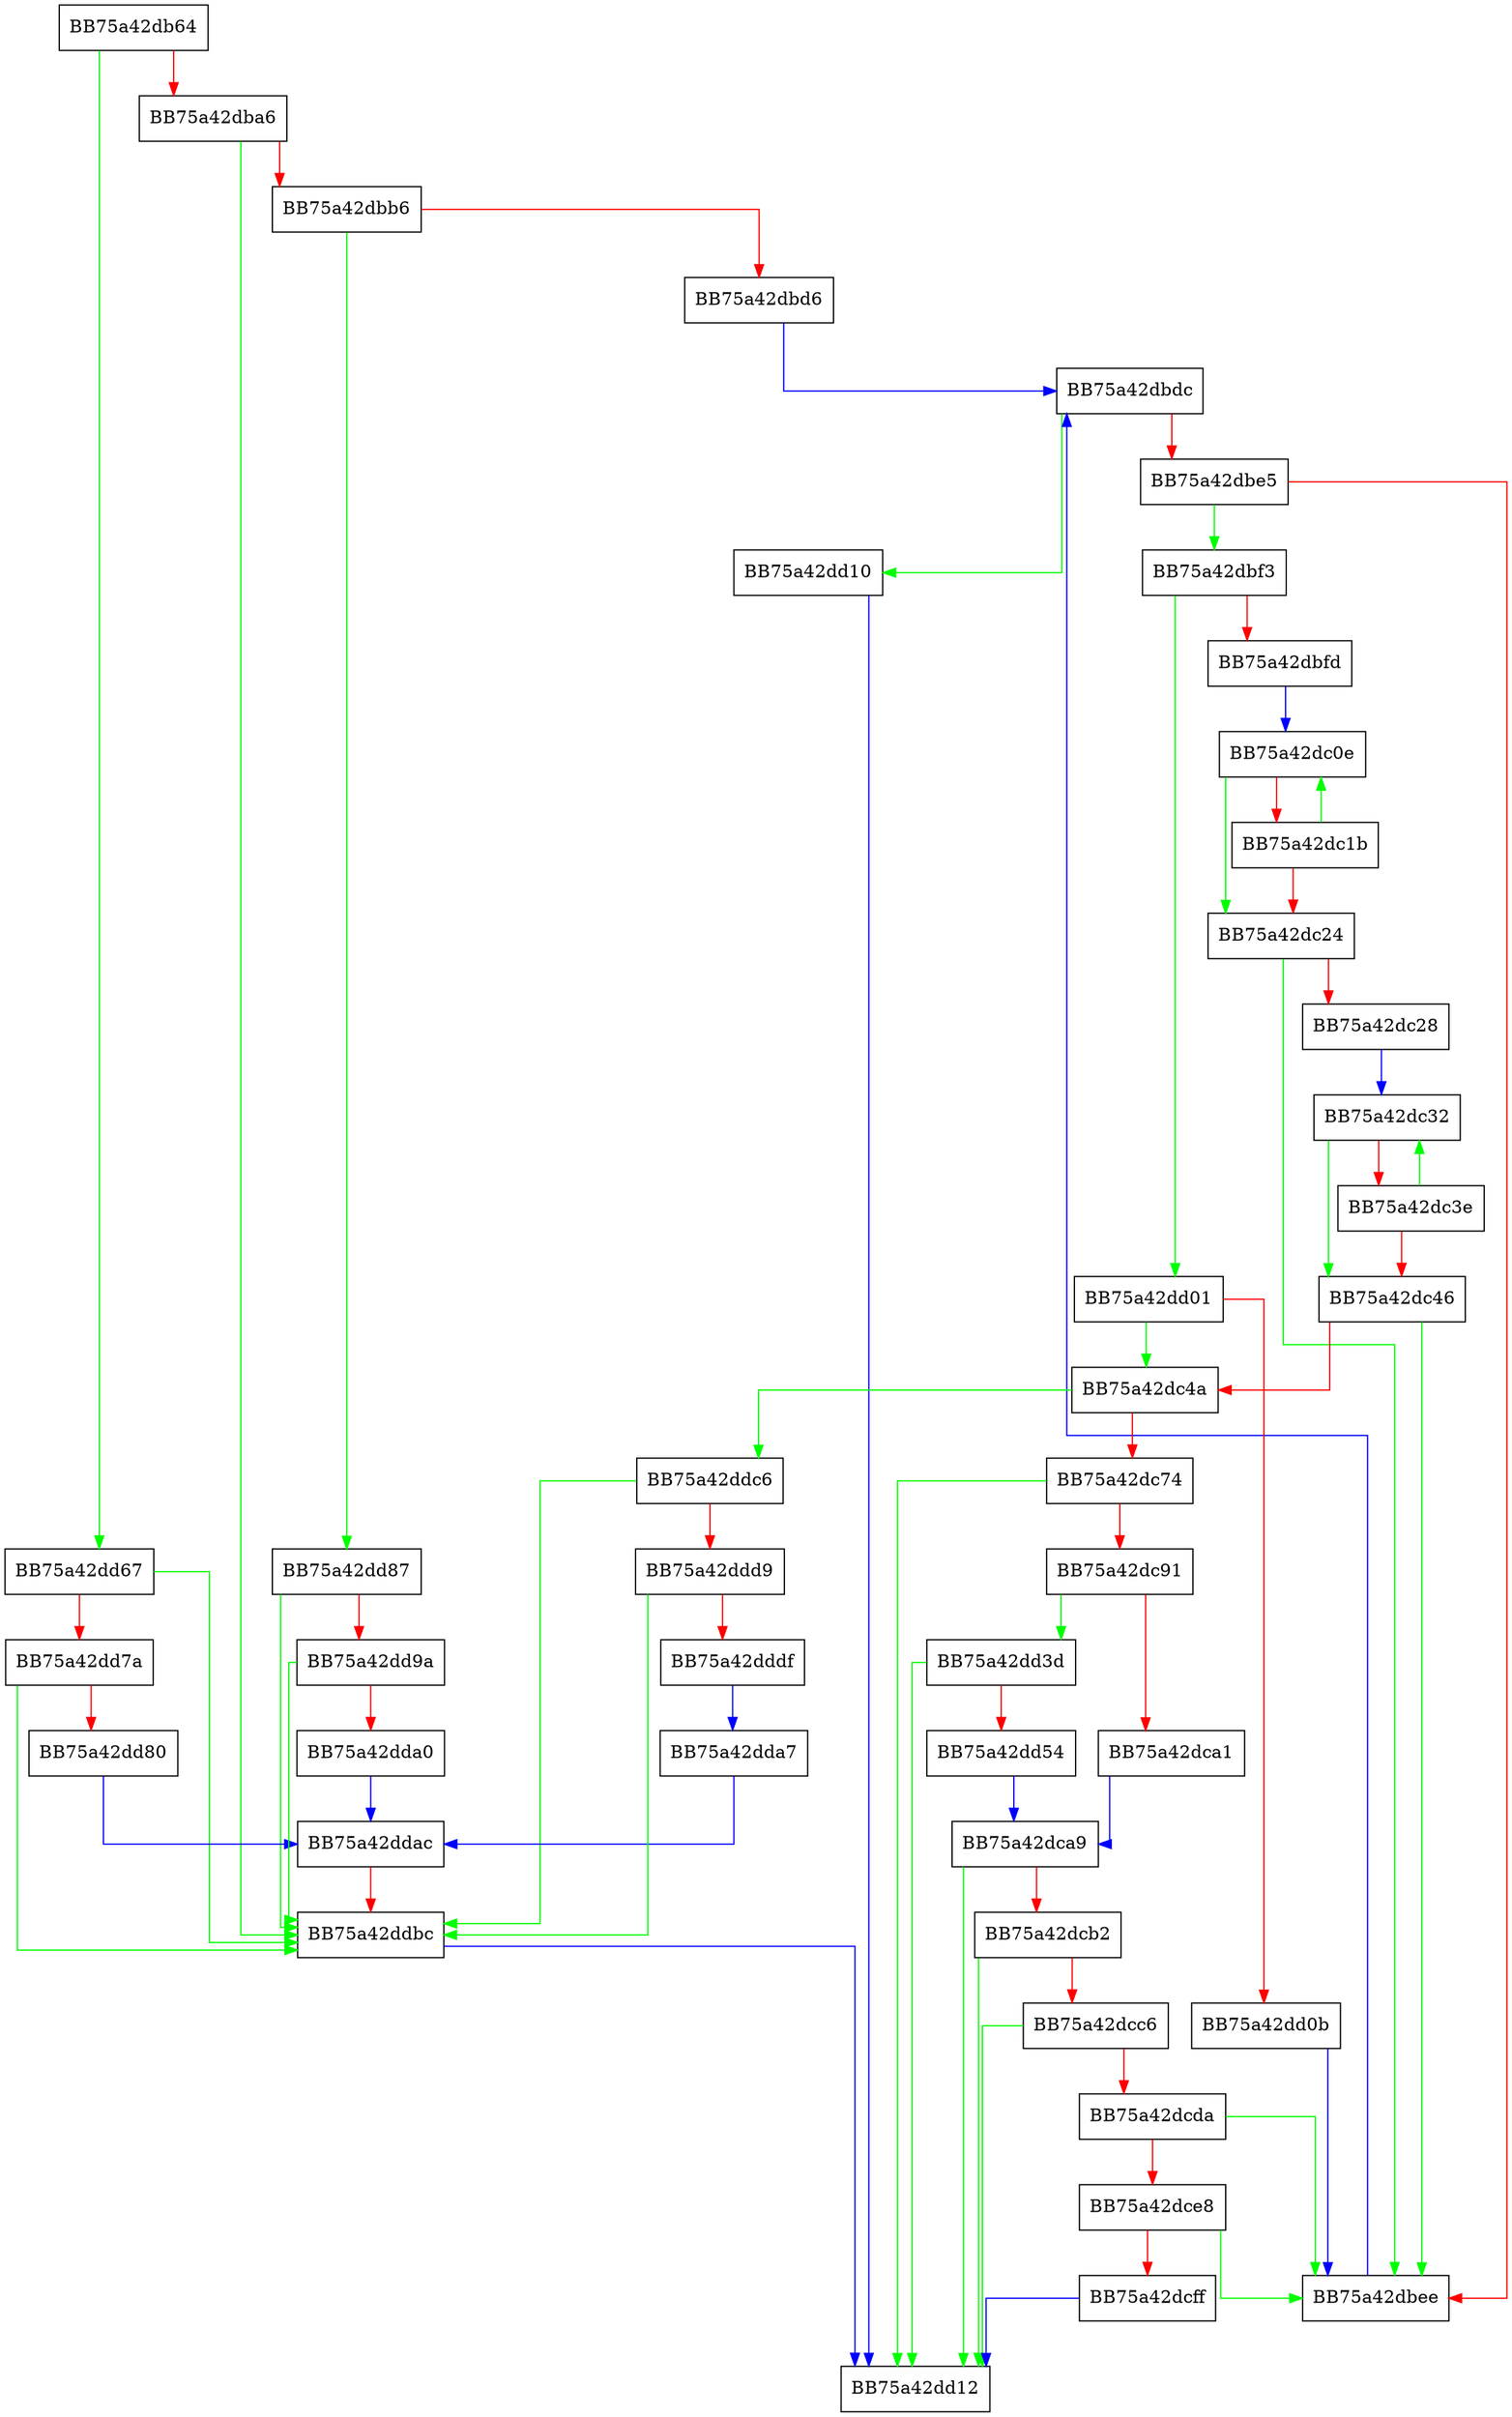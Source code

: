 digraph CalculateMsiMetadataHash {
  node [shape="box"];
  graph [splines=ortho];
  BB75a42db64 -> BB75a42dd67 [color="green"];
  BB75a42db64 -> BB75a42dba6 [color="red"];
  BB75a42dba6 -> BB75a42ddbc [color="green"];
  BB75a42dba6 -> BB75a42dbb6 [color="red"];
  BB75a42dbb6 -> BB75a42dd87 [color="green"];
  BB75a42dbb6 -> BB75a42dbd6 [color="red"];
  BB75a42dbd6 -> BB75a42dbdc [color="blue"];
  BB75a42dbdc -> BB75a42dd10 [color="green"];
  BB75a42dbdc -> BB75a42dbe5 [color="red"];
  BB75a42dbe5 -> BB75a42dbf3 [color="green"];
  BB75a42dbe5 -> BB75a42dbee [color="red"];
  BB75a42dbee -> BB75a42dbdc [color="blue"];
  BB75a42dbf3 -> BB75a42dd01 [color="green"];
  BB75a42dbf3 -> BB75a42dbfd [color="red"];
  BB75a42dbfd -> BB75a42dc0e [color="blue"];
  BB75a42dc0e -> BB75a42dc24 [color="green"];
  BB75a42dc0e -> BB75a42dc1b [color="red"];
  BB75a42dc1b -> BB75a42dc0e [color="green"];
  BB75a42dc1b -> BB75a42dc24 [color="red"];
  BB75a42dc24 -> BB75a42dbee [color="green"];
  BB75a42dc24 -> BB75a42dc28 [color="red"];
  BB75a42dc28 -> BB75a42dc32 [color="blue"];
  BB75a42dc32 -> BB75a42dc46 [color="green"];
  BB75a42dc32 -> BB75a42dc3e [color="red"];
  BB75a42dc3e -> BB75a42dc32 [color="green"];
  BB75a42dc3e -> BB75a42dc46 [color="red"];
  BB75a42dc46 -> BB75a42dbee [color="green"];
  BB75a42dc46 -> BB75a42dc4a [color="red"];
  BB75a42dc4a -> BB75a42ddc6 [color="green"];
  BB75a42dc4a -> BB75a42dc74 [color="red"];
  BB75a42dc74 -> BB75a42dd12 [color="green"];
  BB75a42dc74 -> BB75a42dc91 [color="red"];
  BB75a42dc91 -> BB75a42dd3d [color="green"];
  BB75a42dc91 -> BB75a42dca1 [color="red"];
  BB75a42dca1 -> BB75a42dca9 [color="blue"];
  BB75a42dca9 -> BB75a42dd12 [color="green"];
  BB75a42dca9 -> BB75a42dcb2 [color="red"];
  BB75a42dcb2 -> BB75a42dd12 [color="green"];
  BB75a42dcb2 -> BB75a42dcc6 [color="red"];
  BB75a42dcc6 -> BB75a42dd12 [color="green"];
  BB75a42dcc6 -> BB75a42dcda [color="red"];
  BB75a42dcda -> BB75a42dbee [color="green"];
  BB75a42dcda -> BB75a42dce8 [color="red"];
  BB75a42dce8 -> BB75a42dbee [color="green"];
  BB75a42dce8 -> BB75a42dcff [color="red"];
  BB75a42dcff -> BB75a42dd12 [color="blue"];
  BB75a42dd01 -> BB75a42dc4a [color="green"];
  BB75a42dd01 -> BB75a42dd0b [color="red"];
  BB75a42dd0b -> BB75a42dbee [color="blue"];
  BB75a42dd10 -> BB75a42dd12 [color="blue"];
  BB75a42dd3d -> BB75a42dd12 [color="green"];
  BB75a42dd3d -> BB75a42dd54 [color="red"];
  BB75a42dd54 -> BB75a42dca9 [color="blue"];
  BB75a42dd67 -> BB75a42ddbc [color="green"];
  BB75a42dd67 -> BB75a42dd7a [color="red"];
  BB75a42dd7a -> BB75a42ddbc [color="green"];
  BB75a42dd7a -> BB75a42dd80 [color="red"];
  BB75a42dd80 -> BB75a42ddac [color="blue"];
  BB75a42dd87 -> BB75a42ddbc [color="green"];
  BB75a42dd87 -> BB75a42dd9a [color="red"];
  BB75a42dd9a -> BB75a42ddbc [color="green"];
  BB75a42dd9a -> BB75a42dda0 [color="red"];
  BB75a42dda0 -> BB75a42ddac [color="blue"];
  BB75a42dda7 -> BB75a42ddac [color="blue"];
  BB75a42ddac -> BB75a42ddbc [color="red"];
  BB75a42ddbc -> BB75a42dd12 [color="blue"];
  BB75a42ddc6 -> BB75a42ddbc [color="green"];
  BB75a42ddc6 -> BB75a42ddd9 [color="red"];
  BB75a42ddd9 -> BB75a42ddbc [color="green"];
  BB75a42ddd9 -> BB75a42dddf [color="red"];
  BB75a42dddf -> BB75a42dda7 [color="blue"];
}